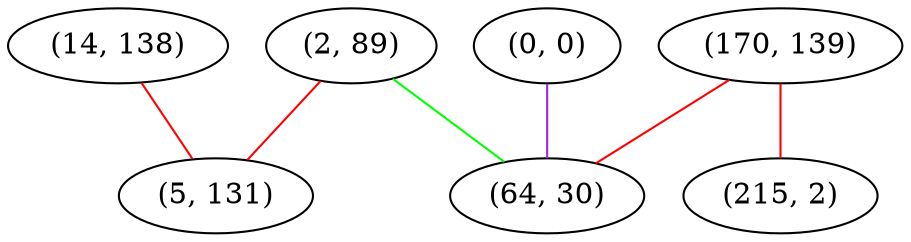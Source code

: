 graph "" {
"(14, 138)";
"(170, 139)";
"(215, 2)";
"(0, 0)";
"(2, 89)";
"(64, 30)";
"(5, 131)";
"(14, 138)" -- "(5, 131)"  [color=red, key=0, weight=1];
"(170, 139)" -- "(64, 30)"  [color=red, key=0, weight=1];
"(170, 139)" -- "(215, 2)"  [color=red, key=0, weight=1];
"(0, 0)" -- "(64, 30)"  [color=purple, key=0, weight=4];
"(2, 89)" -- "(64, 30)"  [color=green, key=0, weight=2];
"(2, 89)" -- "(5, 131)"  [color=red, key=0, weight=1];
}
